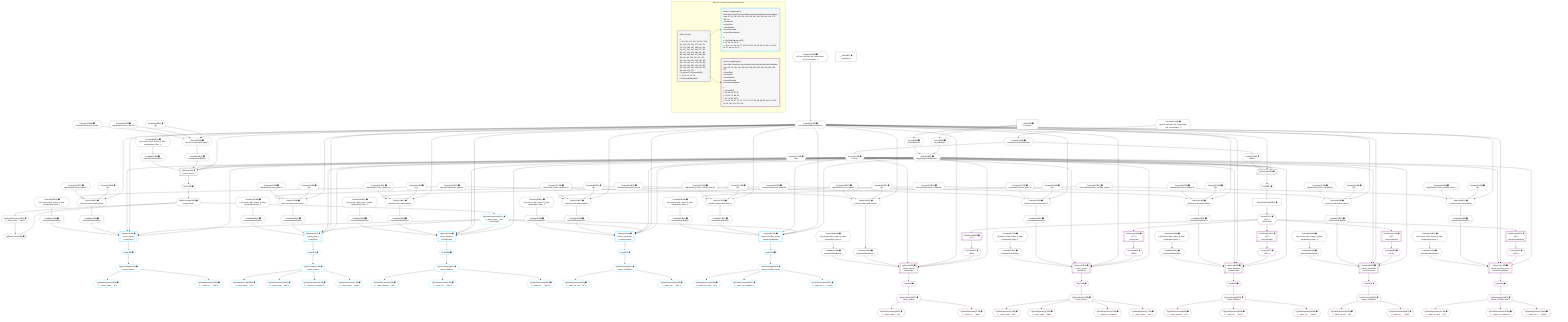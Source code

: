 %%{init: {'themeVariables': { 'fontSize': '12px'}}}%%
graph TD
    classDef path fill:#eee,stroke:#000,color:#000
    classDef plan fill:#fff,stroke-width:1px,color:#000
    classDef itemplan fill:#fff,stroke-width:2px,color:#000
    classDef unbatchedplan fill:#dff,stroke-width:1px,color:#000
    classDef sideeffectplan fill:#fcc,stroke-width:2px,color:#000
    classDef bucket fill:#f6f6f6,color:#000,stroke-width:2px,text-align:left


    %% plan dependencies
    PgSelect7[["PgSelect[7∈0] ➊<br />ᐸunion_itemsᐳ"]]:::plan
    Object10{{"Object[10∈0] ➊<br />ᐸ{pgSettings,withPgClient}ᐳ"}}:::plan
    Constant277{{"Constant[277∈0] ➊<br />ᐸ18ᐳ"}}:::plan
    Lambda106{{"Lambda[106∈0] ➊<br />ᐸcalculateShouldReverseOrderᐳ"}}:::plan
    Access110{{"Access[110∈0] ➊<br />ᐸ109.0ᐳ"}}:::plan
    Lambda190{{"Lambda[190∈0] ➊<br />ᐸcalculateOrderBySQLᐳ"}}:::plan
    Lambda195{{"Lambda[195∈0] ➊<br />ᐸcalculateOrderBySQLᐳ"}}:::plan
    Object10 & Constant277 & Lambda106 & Access110 & Lambda190 & Lambda195 --> PgSelect7
    PgUnionAll53[["PgUnionAll[53∈0] ➊"]]:::plan
    Access276{{"Access[276∈0] ➊<br />ᐸ109.1ᐳ"}}:::plan
    Object10 & Constant277 & Lambda106 & Access110 & Access276 --> PgUnionAll53
    Object114{{"Object[114∈0] ➊<br />ᐸ{reverse,orders,alias,codec}ᐳ"}}:::plan
    Constant111{{"Constant[111∈0] ➊<br />ᐸ[]ᐳ"}}:::plan
    Constant112{{"Constant[112∈0] ➊<br />ᐸsql.identifier(”union_topics”)ᐳ"}}:::plan
    Constant113{{"Constant[113∈0] ➊<br />ᐸRecordCodec(union_topics)ᐳ"}}:::plan
    Lambda106 & Constant111 & Constant112 & Constant113 --> Object114
    Object129{{"Object[129∈0] ➊<br />ᐸ{reverse,orders,alias,codec}ᐳ"}}:::plan
    Constant126{{"Constant[126∈0] ➊<br />ᐸ[]ᐳ"}}:::plan
    Constant127{{"Constant[127∈0] ➊<br />ᐸsql.identifier(”union_posts”)ᐳ"}}:::plan
    Constant128{{"Constant[128∈0] ➊<br />ᐸRecordCodec(union_posts)ᐳ"}}:::plan
    Lambda106 & Constant126 & Constant127 & Constant128 --> Object129
    Object144{{"Object[144∈0] ➊<br />ᐸ{reverse,orders,alias,codec}ᐳ"}}:::plan
    Constant141{{"Constant[141∈0] ➊<br />ᐸ[]ᐳ"}}:::plan
    Constant142{{"Constant[142∈0] ➊<br />ᐸsql.identifier(”union_dividers”)ᐳ"}}:::plan
    Constant143{{"Constant[143∈0] ➊<br />ᐸRecordCodec(union_dividers)ᐳ"}}:::plan
    Lambda106 & Constant141 & Constant142 & Constant143 --> Object144
    Object159{{"Object[159∈0] ➊<br />ᐸ{reverse,orders,alias,codec}ᐳ"}}:::plan
    Constant156{{"Constant[156∈0] ➊<br />ᐸ[]ᐳ"}}:::plan
    Constant157{{"Constant[157∈0] ➊<br />ᐸsql.identifier(”union_checklists”)ᐳ"}}:::plan
    Constant158{{"Constant[158∈0] ➊<br />ᐸRecordCodec(union_checklists)ᐳ"}}:::plan
    Lambda106 & Constant156 & Constant157 & Constant158 --> Object159
    Object174{{"Object[174∈0] ➊<br />ᐸ{reverse,orders,alias,codec}ᐳ"}}:::plan
    Constant171{{"Constant[171∈0] ➊<br />ᐸ[]ᐳ"}}:::plan
    Constant172{{"Constant[172∈0] ➊<br />ᐸsql.identifier(”union_checklist_items”)ᐳ"}}:::plan
    Constant173{{"Constant[173∈0] ➊<br />ᐸRecordCodec(union_checklist_items)ᐳ"}}:::plan
    Lambda106 & Constant171 & Constant172 & Constant173 --> Object174
    Object189{{"Object[189∈0] ➊<br />ᐸ{reverse,orders,alias,codec}ᐳ"}}:::plan
    Constant186{{"Constant[186∈0] ➊<br />ᐸ[]ᐳ"}}:::plan
    Constant187{{"Constant[187∈0] ➊<br />ᐸsql.identifier(”union_items”)ᐳ"}}:::plan
    Constant188{{"Constant[188∈0] ➊<br />ᐸRecordCodec(union_items)ᐳ"}}:::plan
    Lambda106 & Constant186 & Constant187 & Constant188 --> Object189
    Object204{{"Object[204∈0] ➊<br />ᐸ{reverse,orders,alias,codec}ᐳ"}}:::plan
    Constant201{{"Constant[201∈0] ➊<br />ᐸ[]ᐳ"}}:::plan
    Constant202{{"Constant[202∈0] ➊<br />ᐸsql.identifier(”union_topics”)ᐳ"}}:::plan
    Lambda106 & Constant201 & Constant202 & Constant113 --> Object204
    Object219{{"Object[219∈0] ➊<br />ᐸ{reverse,orders,alias,codec}ᐳ"}}:::plan
    Constant216{{"Constant[216∈0] ➊<br />ᐸ[]ᐳ"}}:::plan
    Constant217{{"Constant[217∈0] ➊<br />ᐸsql.identifier(”union_posts”)ᐳ"}}:::plan
    Lambda106 & Constant216 & Constant217 & Constant128 --> Object219
    Object234{{"Object[234∈0] ➊<br />ᐸ{reverse,orders,alias,codec}ᐳ"}}:::plan
    Constant231{{"Constant[231∈0] ➊<br />ᐸ[]ᐳ"}}:::plan
    Constant232{{"Constant[232∈0] ➊<br />ᐸsql.identifier(”union_dividers”)ᐳ"}}:::plan
    Lambda106 & Constant231 & Constant232 & Constant143 --> Object234
    Object249{{"Object[249∈0] ➊<br />ᐸ{reverse,orders,alias,codec}ᐳ"}}:::plan
    Constant246{{"Constant[246∈0] ➊<br />ᐸ[]ᐳ"}}:::plan
    Constant247{{"Constant[247∈0] ➊<br />ᐸsql.identifier(”union_checklists”)ᐳ"}}:::plan
    Lambda106 & Constant246 & Constant247 & Constant158 --> Object249
    Object264{{"Object[264∈0] ➊<br />ᐸ{reverse,orders,alias,codec}ᐳ"}}:::plan
    Constant261{{"Constant[261∈0] ➊<br />ᐸ[]ᐳ"}}:::plan
    Constant262{{"Constant[262∈0] ➊<br />ᐸsql.identifier(”union_checklist_items”)ᐳ"}}:::plan
    Lambda106 & Constant261 & Constant262 & Constant173 --> Object264
    Access8{{"Access[8∈0] ➊<br />ᐸ2.pgSettingsᐳ"}}:::plan
    Access9{{"Access[9∈0] ➊<br />ᐸ2.withPgClientᐳ"}}:::plan
    Access8 & Access9 --> Object10
    PgPolymorphic14{{"PgPolymorphic[14∈0] ➊"}}:::plan
    PgSelectSingle12{{"PgSelectSingle[12∈0] ➊<br />ᐸunion_itemsᐳ"}}:::plan
    PgClassExpression13{{"PgClassExpression[13∈0] ➊<br />ᐸ__union_items__.”type”ᐳ"}}:::plan
    PgSelectSingle12 & PgClassExpression13 --> PgPolymorphic14
    __Value2["__Value[2∈0] ➊<br />ᐸcontextᐳ"]:::plan
    __Value2 --> Access8
    __Value2 --> Access9
    First11{{"First[11∈0] ➊"}}:::plan
    PgSelect7 --> First11
    First11 --> PgSelectSingle12
    PgSelectSingle12 --> PgClassExpression13
    First55{{"First[55∈0] ➊"}}:::plan
    PgUnionAll53 --> First55
    PgUnionAllSingle56["PgUnionAllSingle[56∈0] ➊"]:::plan
    First55 --> PgUnionAllSingle56
    Constant278{{"Constant[278∈0] ➊<br />ᐸ§{ first: null, last: null, cursorLower: null, cursorUpper: ᐳ"}}:::plan
    Constant278 --> Lambda106
    Lambda109{{"Lambda[109∈0] ➊<br />ᐸcalculateLimitAndOffsetSQLᐳ"}}:::plan
    Constant279{{"Constant[279∈0] ➊<br />ᐸ§{ first: null, last: null, cursorLower: null, cursorUpper: ᐳ"}}:::plan
    Constant279 --> Lambda109
    Lambda109 --> Access110
    Lambda115{{"Lambda[115∈0] ➊<br />ᐸcalculateOrderBySQLᐳ"}}:::plan
    Object114 --> Lambda115
    Lambda120{{"Lambda[120∈0] ➊<br />ᐸcalculateOrderBySQLᐳ"}}:::plan
    Constant280{{"Constant[280∈0] ➊<br />ᐸ§{ reverse: false, orders: [], alias: sql.identifier(”union_ᐳ"}}:::plan
    Constant280 --> Lambda120
    Lambda130{{"Lambda[130∈0] ➊<br />ᐸcalculateOrderBySQLᐳ"}}:::plan
    Object129 --> Lambda130
    Lambda135{{"Lambda[135∈0] ➊<br />ᐸcalculateOrderBySQLᐳ"}}:::plan
    Constant281{{"Constant[281∈0] ➊<br />ᐸ§{ reverse: false, orders: [], alias: sql.identifier(”union_ᐳ"}}:::plan
    Constant281 --> Lambda135
    Lambda145{{"Lambda[145∈0] ➊<br />ᐸcalculateOrderBySQLᐳ"}}:::plan
    Object144 --> Lambda145
    Lambda150{{"Lambda[150∈0] ➊<br />ᐸcalculateOrderBySQLᐳ"}}:::plan
    Constant282{{"Constant[282∈0] ➊<br />ᐸ§{ reverse: false, orders: [], alias: sql.identifier(”union_ᐳ"}}:::plan
    Constant282 --> Lambda150
    Lambda160{{"Lambda[160∈0] ➊<br />ᐸcalculateOrderBySQLᐳ"}}:::plan
    Object159 --> Lambda160
    Lambda165{{"Lambda[165∈0] ➊<br />ᐸcalculateOrderBySQLᐳ"}}:::plan
    Constant283{{"Constant[283∈0] ➊<br />ᐸ§{ reverse: false, orders: [], alias: sql.identifier(”union_ᐳ"}}:::plan
    Constant283 --> Lambda165
    Lambda175{{"Lambda[175∈0] ➊<br />ᐸcalculateOrderBySQLᐳ"}}:::plan
    Object174 --> Lambda175
    Lambda180{{"Lambda[180∈0] ➊<br />ᐸcalculateOrderBySQLᐳ"}}:::plan
    Constant284{{"Constant[284∈0] ➊<br />ᐸ§{ reverse: false, orders: [], alias: sql.identifier(”union_ᐳ"}}:::plan
    Constant284 --> Lambda180
    Object189 --> Lambda190
    Constant285{{"Constant[285∈0] ➊<br />ᐸ§{ reverse: false, orders: [], alias: sql.identifier(”union_ᐳ"}}:::plan
    Constant285 --> Lambda195
    Lambda205{{"Lambda[205∈0] ➊<br />ᐸcalculateOrderBySQLᐳ"}}:::plan
    Object204 --> Lambda205
    Lambda210{{"Lambda[210∈0] ➊<br />ᐸcalculateOrderBySQLᐳ"}}:::plan
    Constant286{{"Constant[286∈0] ➊<br />ᐸ§{ reverse: false, orders: [], alias: sql.identifier(”union_ᐳ"}}:::plan
    Constant286 --> Lambda210
    Lambda220{{"Lambda[220∈0] ➊<br />ᐸcalculateOrderBySQLᐳ"}}:::plan
    Object219 --> Lambda220
    Lambda225{{"Lambda[225∈0] ➊<br />ᐸcalculateOrderBySQLᐳ"}}:::plan
    Constant287{{"Constant[287∈0] ➊<br />ᐸ§{ reverse: false, orders: [], alias: sql.identifier(”union_ᐳ"}}:::plan
    Constant287 --> Lambda225
    Lambda235{{"Lambda[235∈0] ➊<br />ᐸcalculateOrderBySQLᐳ"}}:::plan
    Object234 --> Lambda235
    Lambda240{{"Lambda[240∈0] ➊<br />ᐸcalculateOrderBySQLᐳ"}}:::plan
    Constant288{{"Constant[288∈0] ➊<br />ᐸ§{ reverse: false, orders: [], alias: sql.identifier(”union_ᐳ"}}:::plan
    Constant288 --> Lambda240
    Lambda250{{"Lambda[250∈0] ➊<br />ᐸcalculateOrderBySQLᐳ"}}:::plan
    Object249 --> Lambda250
    Lambda255{{"Lambda[255∈0] ➊<br />ᐸcalculateOrderBySQLᐳ"}}:::plan
    Constant289{{"Constant[289∈0] ➊<br />ᐸ§{ reverse: false, orders: [], alias: sql.identifier(”union_ᐳ"}}:::plan
    Constant289 --> Lambda255
    Lambda265{{"Lambda[265∈0] ➊<br />ᐸcalculateOrderBySQLᐳ"}}:::plan
    Object264 --> Lambda265
    Lambda270{{"Lambda[270∈0] ➊<br />ᐸcalculateOrderBySQLᐳ"}}:::plan
    Constant290{{"Constant[290∈0] ➊<br />ᐸ§{ reverse: false, orders: [], alias: sql.identifier(”union_ᐳ"}}:::plan
    Constant290 --> Lambda270
    Lambda109 --> Access276
    __Value4["__Value[4∈0] ➊<br />ᐸrootValueᐳ"]:::plan
    PgSelect16[["PgSelect[16∈1] ➊<br />ᐸunion_topicsᐳ<br />ᐳUnionTopic"]]:::plan
    PgClassExpression15{{"PgClassExpression[15∈1] ➊<br />ᐸ__union_items__.”id”ᐳ<br />ᐳUnionTopic"}}:::plan
    Object10 & PgClassExpression15 & Lambda106 & Access110 & Lambda115 & Lambda120 --> PgSelect16
    PgSelect24[["PgSelect[24∈1] ➊<br />ᐸunion_postsᐳ<br />ᐳUnionPost"]]:::plan
    Object10 & PgClassExpression15 & Lambda106 & Access110 & Lambda130 & Lambda135 --> PgSelect24
    PgSelect32[["PgSelect[32∈1] ➊<br />ᐸunion_dividersᐳ<br />ᐳUnionDivider"]]:::plan
    Object10 & PgClassExpression15 & Lambda106 & Access110 & Lambda145 & Lambda150 --> PgSelect32
    PgSelect39[["PgSelect[39∈1] ➊<br />ᐸunion_checklistsᐳ<br />ᐳUnionChecklist"]]:::plan
    Object10 & PgClassExpression15 & Lambda106 & Access110 & Lambda160 & Lambda165 --> PgSelect39
    PgSelect45[["PgSelect[45∈1] ➊<br />ᐸunion_checklist_itemsᐳ<br />ᐳUnionChecklistItem"]]:::plan
    Object10 & PgClassExpression15 & Lambda106 & Access110 & Lambda175 & Lambda180 --> PgSelect45
    PgSelectSingle12 --> PgClassExpression15
    First20{{"First[20∈1] ➊"}}:::plan
    PgSelect16 --> First20
    PgSelectSingle21{{"PgSelectSingle[21∈1] ➊<br />ᐸunion_topicsᐳ"}}:::plan
    First20 --> PgSelectSingle21
    PgClassExpression22{{"PgClassExpression[22∈1] ➊<br />ᐸ__union_topics__.”id”ᐳ"}}:::plan
    PgSelectSingle21 --> PgClassExpression22
    PgClassExpression23{{"PgClassExpression[23∈1] ➊<br />ᐸ__union_to...__.”title”ᐳ"}}:::plan
    PgSelectSingle21 --> PgClassExpression23
    First26{{"First[26∈1] ➊"}}:::plan
    PgSelect24 --> First26
    PgSelectSingle27{{"PgSelectSingle[27∈1] ➊<br />ᐸunion_postsᐳ"}}:::plan
    First26 --> PgSelectSingle27
    PgClassExpression28{{"PgClassExpression[28∈1] ➊<br />ᐸ__union_posts__.”id”ᐳ"}}:::plan
    PgSelectSingle27 --> PgClassExpression28
    PgClassExpression29{{"PgClassExpression[29∈1] ➊<br />ᐸ__union_posts__.”title”ᐳ"}}:::plan
    PgSelectSingle27 --> PgClassExpression29
    PgClassExpression30{{"PgClassExpression[30∈1] ➊<br />ᐸ__union_po...scription”ᐳ"}}:::plan
    PgSelectSingle27 --> PgClassExpression30
    PgClassExpression31{{"PgClassExpression[31∈1] ➊<br />ᐸ__union_posts__.”note”ᐳ"}}:::plan
    PgSelectSingle27 --> PgClassExpression31
    First34{{"First[34∈1] ➊"}}:::plan
    PgSelect32 --> First34
    PgSelectSingle35{{"PgSelectSingle[35∈1] ➊<br />ᐸunion_dividersᐳ"}}:::plan
    First34 --> PgSelectSingle35
    PgClassExpression36{{"PgClassExpression[36∈1] ➊<br />ᐸ__union_dividers__.”id”ᐳ"}}:::plan
    PgSelectSingle35 --> PgClassExpression36
    PgClassExpression37{{"PgClassExpression[37∈1] ➊<br />ᐸ__union_di...__.”title”ᐳ"}}:::plan
    PgSelectSingle35 --> PgClassExpression37
    PgClassExpression38{{"PgClassExpression[38∈1] ➊<br />ᐸ__union_di...__.”color”ᐳ"}}:::plan
    PgSelectSingle35 --> PgClassExpression38
    First41{{"First[41∈1] ➊"}}:::plan
    PgSelect39 --> First41
    PgSelectSingle42{{"PgSelectSingle[42∈1] ➊<br />ᐸunion_checklistsᐳ"}}:::plan
    First41 --> PgSelectSingle42
    PgClassExpression43{{"PgClassExpression[43∈1] ➊<br />ᐸ__union_ch...sts__.”id”ᐳ"}}:::plan
    PgSelectSingle42 --> PgClassExpression43
    PgClassExpression44{{"PgClassExpression[44∈1] ➊<br />ᐸ__union_ch...__.”title”ᐳ"}}:::plan
    PgSelectSingle42 --> PgClassExpression44
    First47{{"First[47∈1] ➊"}}:::plan
    PgSelect45 --> First47
    PgSelectSingle48{{"PgSelectSingle[48∈1] ➊<br />ᐸunion_checklist_itemsᐳ"}}:::plan
    First47 --> PgSelectSingle48
    PgClassExpression49{{"PgClassExpression[49∈1] ➊<br />ᐸ__union_ch...ems__.”id”ᐳ"}}:::plan
    PgSelectSingle48 --> PgClassExpression49
    PgClassExpression50{{"PgClassExpression[50∈1] ➊<br />ᐸ__union_ch...scription”ᐳ"}}:::plan
    PgSelectSingle48 --> PgClassExpression50
    PgClassExpression51{{"PgClassExpression[51∈1] ➊<br />ᐸ__union_ch...s__.”note”ᐳ"}}:::plan
    PgSelectSingle48 --> PgClassExpression51
    PgSelect60[["PgSelect[60∈2] ➊<br />ᐸunion_topicsᐳ<br />ᐳUnionTopic"]]:::plan
    Access59{{"Access[59∈2] ➊<br />ᐸ58.0ᐳ"}}:::plan
    Object10 & Access59 & Lambda106 & Access110 & Lambda205 & Lambda210 --> PgSelect60
    PgSelect70[["PgSelect[70∈2] ➊<br />ᐸunion_postsᐳ<br />ᐳUnionPost"]]:::plan
    Access69{{"Access[69∈2] ➊<br />ᐸ68.0ᐳ"}}:::plan
    Object10 & Access69 & Lambda106 & Access110 & Lambda220 & Lambda225 --> PgSelect70
    PgSelect80[["PgSelect[80∈2] ➊<br />ᐸunion_dividersᐳ<br />ᐳUnionDivider"]]:::plan
    Access79{{"Access[79∈2] ➊<br />ᐸ78.0ᐳ"}}:::plan
    Object10 & Access79 & Lambda106 & Access110 & Lambda235 & Lambda240 --> PgSelect80
    PgSelect89[["PgSelect[89∈2] ➊<br />ᐸunion_checklistsᐳ<br />ᐳUnionChecklist"]]:::plan
    Access88{{"Access[88∈2] ➊<br />ᐸ87.0ᐳ"}}:::plan
    Object10 & Access88 & Lambda106 & Access110 & Lambda250 & Lambda255 --> PgSelect89
    PgSelect97[["PgSelect[97∈2] ➊<br />ᐸunion_checklist_itemsᐳ<br />ᐳUnionChecklistItem"]]:::plan
    Access96{{"Access[96∈2] ➊<br />ᐸ95.0ᐳ"}}:::plan
    Object10 & Access96 & Lambda106 & Access110 & Lambda265 & Lambda270 --> PgSelect97
    Access57{{"Access[57∈2] ➊<br />ᐸ56.1ᐳ<br />ᐳUnionTopic"}}:::plan
    PgUnionAllSingle56 --> Access57
    JSONParse58[["JSONParse[58∈2] ➊<br />ᐸ57ᐳ"]]:::plan
    Access57 --> JSONParse58
    JSONParse58 --> Access59
    First64{{"First[64∈2] ➊"}}:::plan
    PgSelect60 --> First64
    PgSelectSingle65{{"PgSelectSingle[65∈2] ➊<br />ᐸunion_topicsᐳ"}}:::plan
    First64 --> PgSelectSingle65
    PgClassExpression66{{"PgClassExpression[66∈2] ➊<br />ᐸ__union_topics__.”id”ᐳ"}}:::plan
    PgSelectSingle65 --> PgClassExpression66
    PgClassExpression67{{"PgClassExpression[67∈2] ➊<br />ᐸ__union_to...__.”title”ᐳ"}}:::plan
    PgSelectSingle65 --> PgClassExpression67
    JSONParse68[["JSONParse[68∈2] ➊<br />ᐸ57ᐳ<br />ᐳUnionPost"]]:::plan
    Access57 --> JSONParse68
    JSONParse68 --> Access69
    First72{{"First[72∈2] ➊"}}:::plan
    PgSelect70 --> First72
    PgSelectSingle73{{"PgSelectSingle[73∈2] ➊<br />ᐸunion_postsᐳ"}}:::plan
    First72 --> PgSelectSingle73
    PgClassExpression74{{"PgClassExpression[74∈2] ➊<br />ᐸ__union_posts__.”id”ᐳ"}}:::plan
    PgSelectSingle73 --> PgClassExpression74
    PgClassExpression75{{"PgClassExpression[75∈2] ➊<br />ᐸ__union_posts__.”title”ᐳ"}}:::plan
    PgSelectSingle73 --> PgClassExpression75
    PgClassExpression76{{"PgClassExpression[76∈2] ➊<br />ᐸ__union_po...scription”ᐳ"}}:::plan
    PgSelectSingle73 --> PgClassExpression76
    PgClassExpression77{{"PgClassExpression[77∈2] ➊<br />ᐸ__union_posts__.”note”ᐳ"}}:::plan
    PgSelectSingle73 --> PgClassExpression77
    JSONParse78[["JSONParse[78∈2] ➊<br />ᐸ57ᐳ<br />ᐳUnionDivider"]]:::plan
    Access57 --> JSONParse78
    JSONParse78 --> Access79
    First82{{"First[82∈2] ➊"}}:::plan
    PgSelect80 --> First82
    PgSelectSingle83{{"PgSelectSingle[83∈2] ➊<br />ᐸunion_dividersᐳ"}}:::plan
    First82 --> PgSelectSingle83
    PgClassExpression84{{"PgClassExpression[84∈2] ➊<br />ᐸ__union_dividers__.”id”ᐳ"}}:::plan
    PgSelectSingle83 --> PgClassExpression84
    PgClassExpression85{{"PgClassExpression[85∈2] ➊<br />ᐸ__union_di...__.”title”ᐳ"}}:::plan
    PgSelectSingle83 --> PgClassExpression85
    PgClassExpression86{{"PgClassExpression[86∈2] ➊<br />ᐸ__union_di...__.”color”ᐳ"}}:::plan
    PgSelectSingle83 --> PgClassExpression86
    JSONParse87[["JSONParse[87∈2] ➊<br />ᐸ57ᐳ<br />ᐳUnionChecklist"]]:::plan
    Access57 --> JSONParse87
    JSONParse87 --> Access88
    First91{{"First[91∈2] ➊"}}:::plan
    PgSelect89 --> First91
    PgSelectSingle92{{"PgSelectSingle[92∈2] ➊<br />ᐸunion_checklistsᐳ"}}:::plan
    First91 --> PgSelectSingle92
    PgClassExpression93{{"PgClassExpression[93∈2] ➊<br />ᐸ__union_ch...sts__.”id”ᐳ"}}:::plan
    PgSelectSingle92 --> PgClassExpression93
    PgClassExpression94{{"PgClassExpression[94∈2] ➊<br />ᐸ__union_ch...__.”title”ᐳ"}}:::plan
    PgSelectSingle92 --> PgClassExpression94
    JSONParse95[["JSONParse[95∈2] ➊<br />ᐸ57ᐳ<br />ᐳUnionChecklistItem"]]:::plan
    Access57 --> JSONParse95
    JSONParse95 --> Access96
    First99{{"First[99∈2] ➊"}}:::plan
    PgSelect97 --> First99
    PgSelectSingle100{{"PgSelectSingle[100∈2] ➊<br />ᐸunion_checklist_itemsᐳ"}}:::plan
    First99 --> PgSelectSingle100
    PgClassExpression101{{"PgClassExpression[101∈2] ➊<br />ᐸ__union_ch...ems__.”id”ᐳ"}}:::plan
    PgSelectSingle100 --> PgClassExpression101
    PgClassExpression102{{"PgClassExpression[102∈2] ➊<br />ᐸ__union_ch...scription”ᐳ"}}:::plan
    PgSelectSingle100 --> PgClassExpression102
    PgClassExpression103{{"PgClassExpression[103∈2] ➊<br />ᐸ__union_ch...s__.”note”ᐳ"}}:::plan
    PgSelectSingle100 --> PgClassExpression103

    %% define steps

    subgraph "Buckets for queries/unions-table/by-id-18"
    Bucket0("Bucket 0 (root)<br /><br />1: <br />ᐳ: 8, 9, 111, 112, 113, 126, 127, 128, 141, 142, 143, 156, 157, 158, 171, 172, 173, 186, 187, 188, 201, 202, 216, 217, 231, 232, 246, 247, 261, 262, 277, 278, 279, 280, 281, 282, 283, 284, 285, 286, 287, 288, 289, 290, 10, 106, 109, 110, 114, 115, 120, 129, 130, 135, 144, 145, 150, 159, 160, 165, 174, 175, 180, 189, 190, 195, 204, 205, 210, 219, 220, 225, 234, 235, 240, 249, 250, 255, 264, 265, 270, 276<br />2: PgSelect[7], PgUnionAll[53]<br />ᐳ: 11, 12, 13, 14, 55<br />3: PgUnionAllSingle[56]"):::bucket
    classDef bucket0 stroke:#696969
    class Bucket0,__Value2,__Value4,PgSelect7,Access8,Access9,Object10,First11,PgSelectSingle12,PgClassExpression13,PgPolymorphic14,PgUnionAll53,First55,PgUnionAllSingle56,Lambda106,Lambda109,Access110,Constant111,Constant112,Constant113,Object114,Lambda115,Lambda120,Constant126,Constant127,Constant128,Object129,Lambda130,Lambda135,Constant141,Constant142,Constant143,Object144,Lambda145,Lambda150,Constant156,Constant157,Constant158,Object159,Lambda160,Lambda165,Constant171,Constant172,Constant173,Object174,Lambda175,Lambda180,Constant186,Constant187,Constant188,Object189,Lambda190,Lambda195,Constant201,Constant202,Object204,Lambda205,Lambda210,Constant216,Constant217,Object219,Lambda220,Lambda225,Constant231,Constant232,Object234,Lambda235,Lambda240,Constant246,Constant247,Object249,Lambda250,Lambda255,Constant261,Constant262,Object264,Lambda265,Lambda270,Access276,Constant277,Constant278,Constant279,Constant280,Constant281,Constant282,Constant283,Constant284,Constant285,Constant286,Constant287,Constant288,Constant289,Constant290 bucket0
    Bucket1("Bucket 1 (polymorphic)<br />UnionTopic,UnionPost,UnionDivider,UnionChecklist,UnionChecklistItem<br />Deps: 12, 10, 106, 110, 115, 120, 130, 135, 145, 150, 160, 165, 175, 180, 14<br />ᐳUnionTopic<br />ᐳUnionPost<br />ᐳUnionDivider<br />ᐳUnionChecklist<br />ᐳUnionChecklistItem<br /><br />1: <br />ᐳ: PgClassExpression[15]<br />2: 16, 24, 32, 39, 45<br />ᐳ: 20, 21, 22, 23, 26, 27, 28, 29, 30, 31, 34, 35, 36, 37, 38, 41, 42, 43, 44, 47, 48, 49, 50, 51"):::bucket
    classDef bucket1 stroke:#00bfff
    class Bucket1,PgClassExpression15,PgSelect16,First20,PgSelectSingle21,PgClassExpression22,PgClassExpression23,PgSelect24,First26,PgSelectSingle27,PgClassExpression28,PgClassExpression29,PgClassExpression30,PgClassExpression31,PgSelect32,First34,PgSelectSingle35,PgClassExpression36,PgClassExpression37,PgClassExpression38,PgSelect39,First41,PgSelectSingle42,PgClassExpression43,PgClassExpression44,PgSelect45,First47,PgSelectSingle48,PgClassExpression49,PgClassExpression50,PgClassExpression51 bucket1
    Bucket2("Bucket 2 (polymorphic)<br />UnionTopic,UnionPost,UnionDivider,UnionChecklist,UnionChecklistItem<br />Deps: 56, 10, 106, 110, 205, 210, 220, 225, 235, 240, 250, 255, 265, 270<br />ᐳUnionTopic<br />ᐳUnionPost<br />ᐳUnionDivider<br />ᐳUnionChecklist<br />ᐳUnionChecklistItem<br /><br />1: <br />ᐳ: Access[57]<br />2: 58, 68, 78, 87, 95<br />ᐳ: 59, 69, 79, 88, 96<br />3: 60, 70, 80, 89, 97<br />ᐳ: 64, 65, 66, 67, 72, 73, 74, 75, 76, 77, 82, 83, 84, 85, 86, 91, 92, 93, 94, 99, 100, 101, 102, 103"):::bucket
    classDef bucket2 stroke:#7f007f
    class Bucket2,Access57,JSONParse58,Access59,PgSelect60,First64,PgSelectSingle65,PgClassExpression66,PgClassExpression67,JSONParse68,Access69,PgSelect70,First72,PgSelectSingle73,PgClassExpression74,PgClassExpression75,PgClassExpression76,PgClassExpression77,JSONParse78,Access79,PgSelect80,First82,PgSelectSingle83,PgClassExpression84,PgClassExpression85,PgClassExpression86,JSONParse87,Access88,PgSelect89,First91,PgSelectSingle92,PgClassExpression93,PgClassExpression94,JSONParse95,Access96,PgSelect97,First99,PgSelectSingle100,PgClassExpression101,PgClassExpression102,PgClassExpression103 bucket2
    Bucket0 --> Bucket1 & Bucket2
    end